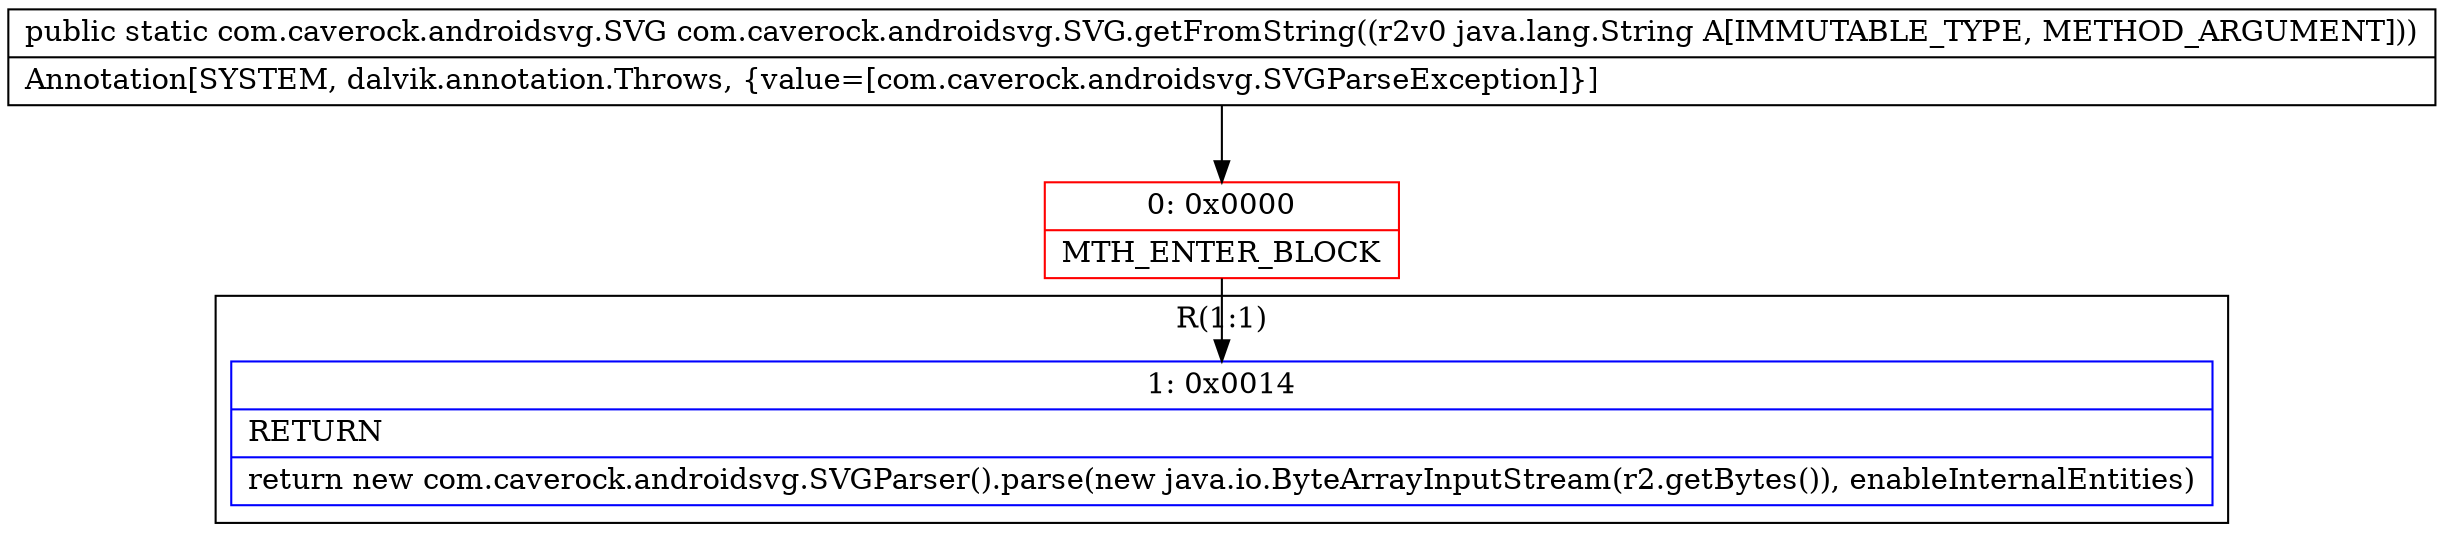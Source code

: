 digraph "CFG forcom.caverock.androidsvg.SVG.getFromString(Ljava\/lang\/String;)Lcom\/caverock\/androidsvg\/SVG;" {
subgraph cluster_Region_291726547 {
label = "R(1:1)";
node [shape=record,color=blue];
Node_1 [shape=record,label="{1\:\ 0x0014|RETURN\l|return new com.caverock.androidsvg.SVGParser().parse(new java.io.ByteArrayInputStream(r2.getBytes()), enableInternalEntities)\l}"];
}
Node_0 [shape=record,color=red,label="{0\:\ 0x0000|MTH_ENTER_BLOCK\l}"];
MethodNode[shape=record,label="{public static com.caverock.androidsvg.SVG com.caverock.androidsvg.SVG.getFromString((r2v0 java.lang.String A[IMMUTABLE_TYPE, METHOD_ARGUMENT]))  | Annotation[SYSTEM, dalvik.annotation.Throws, \{value=[com.caverock.androidsvg.SVGParseException]\}]\l}"];
MethodNode -> Node_0;
Node_0 -> Node_1;
}

